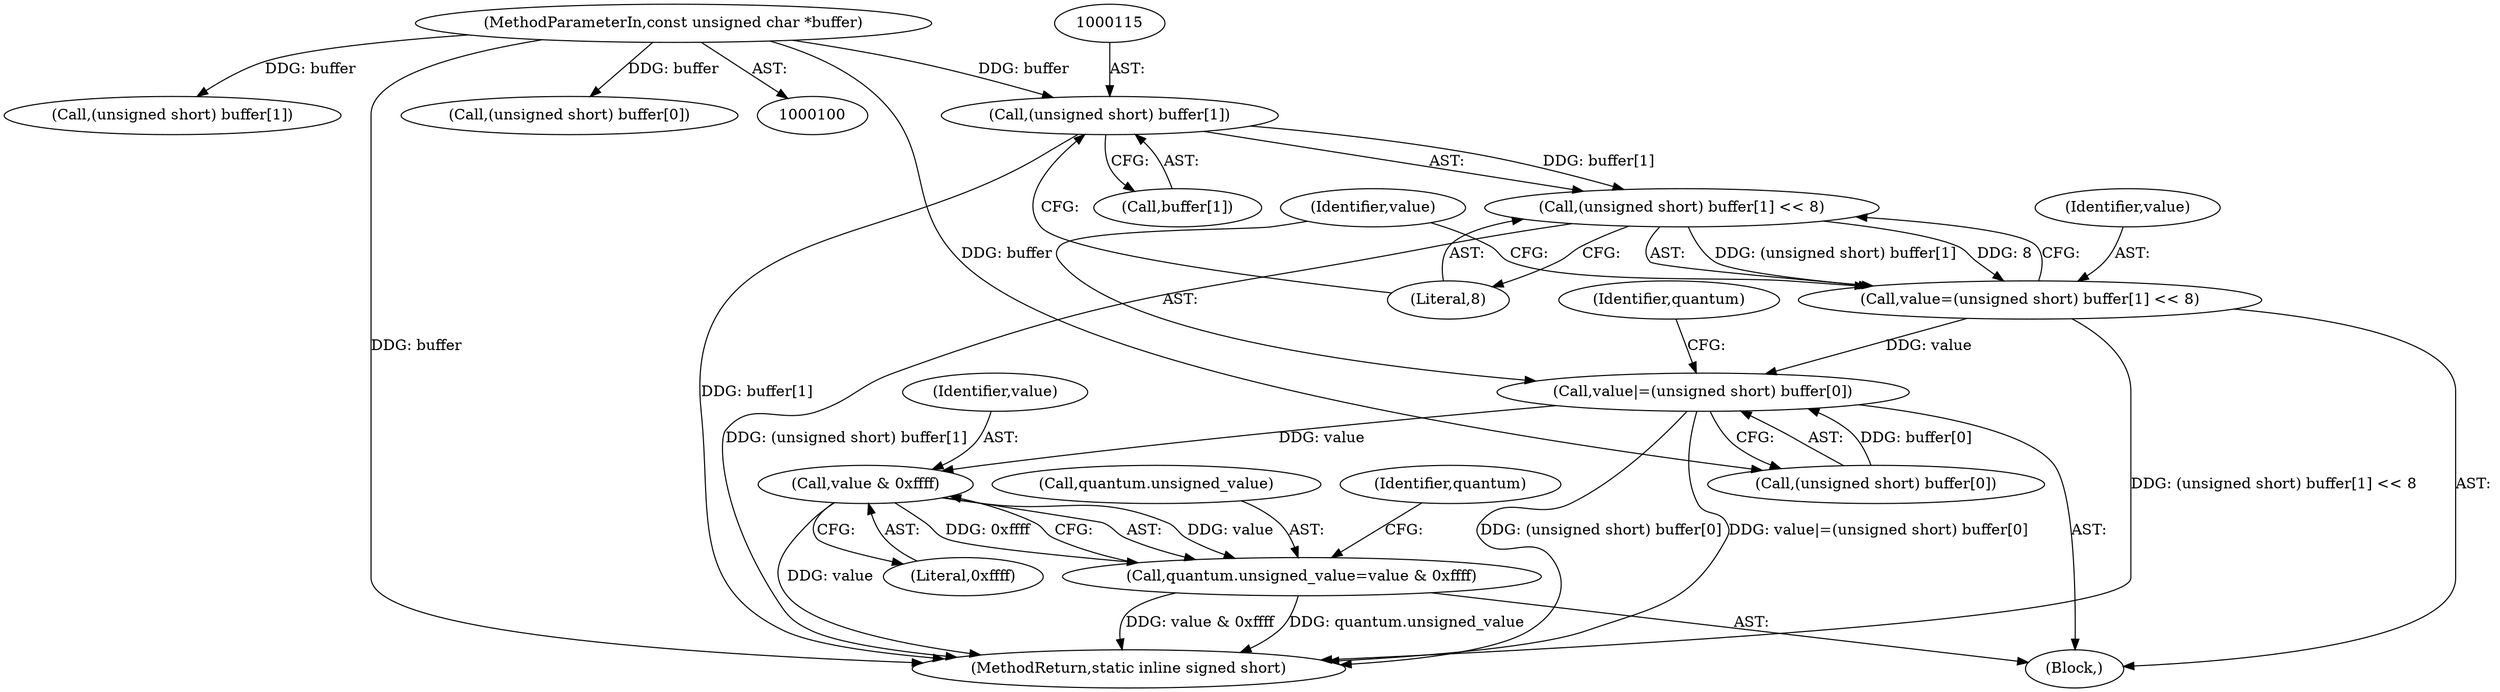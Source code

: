 digraph "0_ImageMagick_d8ab7f046587f2e9f734b687ba7e6e10147c294b_9@array" {
"1000114" [label="(Call,(unsigned short) buffer[1])"];
"1000102" [label="(MethodParameterIn,const unsigned char *buffer)"];
"1000113" [label="(Call,(unsigned short) buffer[1] << 8)"];
"1000111" [label="(Call,value=(unsigned short) buffer[1] << 8)"];
"1000120" [label="(Call,value|=(unsigned short) buffer[0])"];
"1000131" [label="(Call,value & 0xffff)"];
"1000127" [label="(Call,quantum.unsigned_value=value & 0xffff)"];
"1000128" [label="(Call,quantum.unsigned_value)"];
"1000110" [label="(Block,)"];
"1000112" [label="(Identifier,value)"];
"1000119" [label="(Literal,8)"];
"1000149" [label="(Call,(unsigned short) buffer[1])"];
"1000122" [label="(Call,(unsigned short) buffer[0])"];
"1000113" [label="(Call,(unsigned short) buffer[1] << 8)"];
"1000120" [label="(Call,value|=(unsigned short) buffer[0])"];
"1000131" [label="(Call,value & 0xffff)"];
"1000116" [label="(Call,buffer[1])"];
"1000127" [label="(Call,quantum.unsigned_value=value & 0xffff)"];
"1000132" [label="(Identifier,value)"];
"1000165" [label="(MethodReturn,static inline signed short)"];
"1000141" [label="(Call,(unsigned short) buffer[0])"];
"1000121" [label="(Identifier,value)"];
"1000114" [label="(Call,(unsigned short) buffer[1])"];
"1000133" [label="(Literal,0xffff)"];
"1000136" [label="(Identifier,quantum)"];
"1000129" [label="(Identifier,quantum)"];
"1000102" [label="(MethodParameterIn,const unsigned char *buffer)"];
"1000111" [label="(Call,value=(unsigned short) buffer[1] << 8)"];
"1000114" -> "1000113"  [label="AST: "];
"1000114" -> "1000116"  [label="CFG: "];
"1000115" -> "1000114"  [label="AST: "];
"1000116" -> "1000114"  [label="AST: "];
"1000119" -> "1000114"  [label="CFG: "];
"1000114" -> "1000165"  [label="DDG: buffer[1]"];
"1000114" -> "1000113"  [label="DDG: buffer[1]"];
"1000102" -> "1000114"  [label="DDG: buffer"];
"1000102" -> "1000100"  [label="AST: "];
"1000102" -> "1000165"  [label="DDG: buffer"];
"1000102" -> "1000122"  [label="DDG: buffer"];
"1000102" -> "1000141"  [label="DDG: buffer"];
"1000102" -> "1000149"  [label="DDG: buffer"];
"1000113" -> "1000111"  [label="AST: "];
"1000113" -> "1000119"  [label="CFG: "];
"1000119" -> "1000113"  [label="AST: "];
"1000111" -> "1000113"  [label="CFG: "];
"1000113" -> "1000165"  [label="DDG: (unsigned short) buffer[1]"];
"1000113" -> "1000111"  [label="DDG: (unsigned short) buffer[1]"];
"1000113" -> "1000111"  [label="DDG: 8"];
"1000111" -> "1000110"  [label="AST: "];
"1000112" -> "1000111"  [label="AST: "];
"1000121" -> "1000111"  [label="CFG: "];
"1000111" -> "1000165"  [label="DDG: (unsigned short) buffer[1] << 8"];
"1000111" -> "1000120"  [label="DDG: value"];
"1000120" -> "1000110"  [label="AST: "];
"1000120" -> "1000122"  [label="CFG: "];
"1000121" -> "1000120"  [label="AST: "];
"1000122" -> "1000120"  [label="AST: "];
"1000129" -> "1000120"  [label="CFG: "];
"1000120" -> "1000165"  [label="DDG: value|=(unsigned short) buffer[0]"];
"1000120" -> "1000165"  [label="DDG: (unsigned short) buffer[0]"];
"1000122" -> "1000120"  [label="DDG: buffer[0]"];
"1000120" -> "1000131"  [label="DDG: value"];
"1000131" -> "1000127"  [label="AST: "];
"1000131" -> "1000133"  [label="CFG: "];
"1000132" -> "1000131"  [label="AST: "];
"1000133" -> "1000131"  [label="AST: "];
"1000127" -> "1000131"  [label="CFG: "];
"1000131" -> "1000165"  [label="DDG: value"];
"1000131" -> "1000127"  [label="DDG: value"];
"1000131" -> "1000127"  [label="DDG: 0xffff"];
"1000127" -> "1000110"  [label="AST: "];
"1000128" -> "1000127"  [label="AST: "];
"1000136" -> "1000127"  [label="CFG: "];
"1000127" -> "1000165"  [label="DDG: quantum.unsigned_value"];
"1000127" -> "1000165"  [label="DDG: value & 0xffff"];
}
